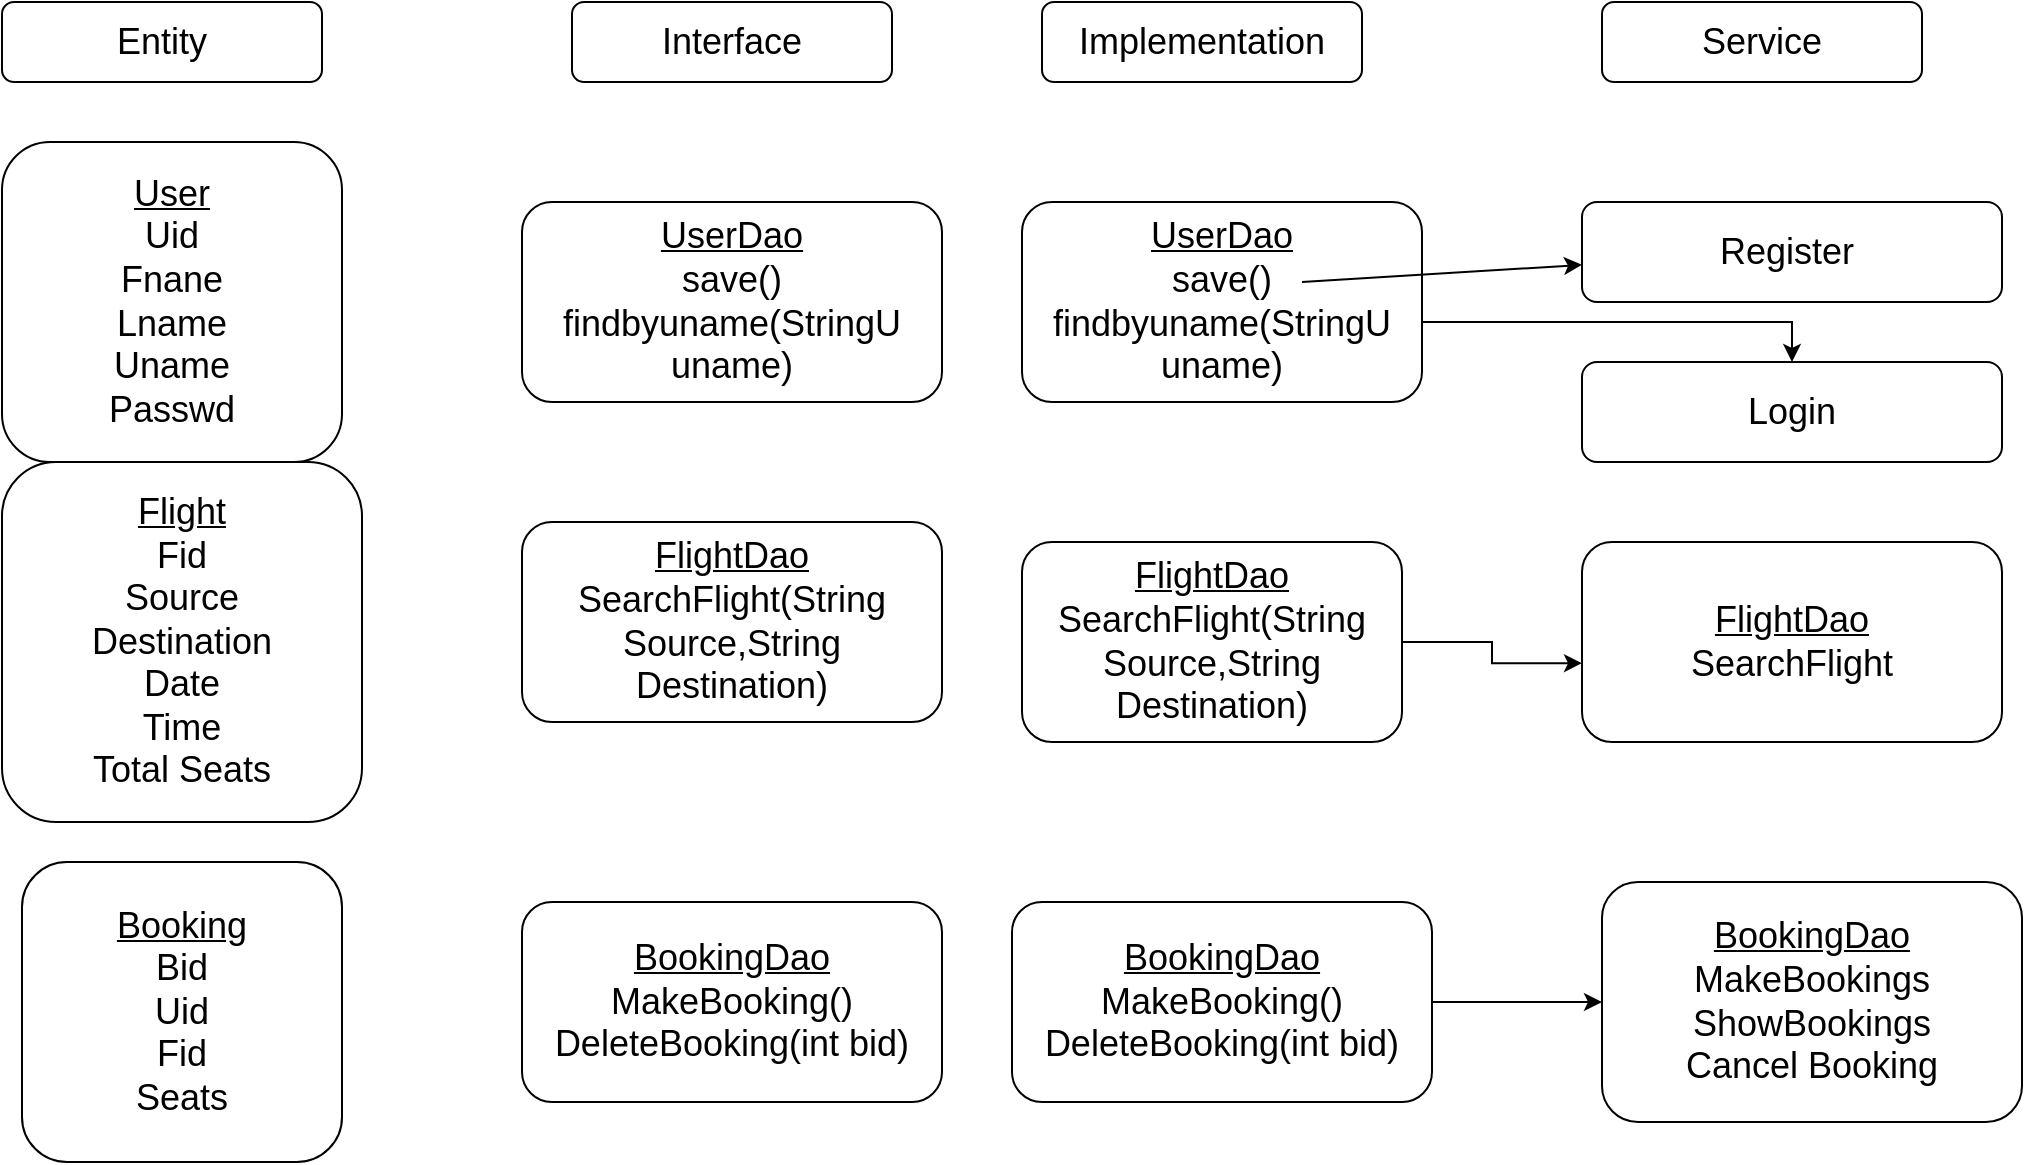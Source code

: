 <mxfile version="14.9.6" type="github"><diagram id="IDotKPu__RkwIuPCEFZH" name="Page-1"><mxGraphModel dx="1483" dy="781" grid="1" gridSize="10" guides="1" tooltips="1" connect="1" arrows="1" fold="1" page="1" pageScale="1" pageWidth="850" pageHeight="1100" math="0" shadow="0"><root><mxCell id="0"/><mxCell id="1" parent="0"/><mxCell id="pJyNUF4zPfOHuS0AD-8s-1" value="&lt;font style=&quot;font-size: 18px&quot;&gt;Entity&lt;/font&gt;" style="rounded=1;whiteSpace=wrap;html=1;" vertex="1" parent="1"><mxGeometry x="40" y="100" width="160" height="40" as="geometry"/></mxCell><mxCell id="pJyNUF4zPfOHuS0AD-8s-2" value="&lt;font style=&quot;font-size: 18px&quot;&gt;Interface&lt;/font&gt;&lt;span style=&quot;color: rgba(0 , 0 , 0 , 0) ; font-family: monospace ; font-size: 0px&quot;&gt;%3CmxGraphModel%3E%3Croot%3E%3CmxCell%20id%3D%220%22%2F%3E%3CmxCell%20id%3D%221%22%20parent%3D%220%22%2F%3E%3CmxCell%20id%3D%222%22%20value%3D%22%26lt%3Bfont%20style%3D%26quot%3Bfont-size%3A%2018px%26quot%3B%26gt%3BEntity%26lt%3B%2Ffont%26gt%3B%22%20style%3D%22rounded%3D1%3BwhiteSpace%3Dwrap%3Bhtml%3D1%3B%22%20vertex%3D%221%22%20parent%3D%221%22%3E%3CmxGeometry%20x%3D%2240%22%20y%3D%2280%22%20width%3D%22160%22%20height%3D%2240%22%20as%3D%22geometry%22%2F%3E%3C%2FmxCell%3E%3C%2Froot%3E%3C%2FmxGraphModel%3E&lt;/span&gt;" style="rounded=1;whiteSpace=wrap;html=1;" vertex="1" parent="1"><mxGeometry x="325" y="100" width="160" height="40" as="geometry"/></mxCell><mxCell id="pJyNUF4zPfOHuS0AD-8s-3" value="&lt;span style=&quot;font-size: 18px&quot;&gt;Implementation&lt;/span&gt;&lt;span style=&quot;color: rgba(0 , 0 , 0 , 0) ; font-family: monospace ; font-size: 0px&quot;&gt;%3CmxGraphModel%3E%3Croot%3E%3CmxCell%20id%3D%220%22%2F%3E%3CmxCell%20id%3D%221%22%20parent%3D%220%22%2F%3E%3CmxCell%20id%3D%222%22%20value%3D%22%26lt%3Bfont%20style%3D%26quot%3Bfont-size%3A%2018px%26quot%3B%26gt%3BInterface%26lt%3B%2Ffont%26gt%3B%26lt%3Bspan%20style%3D%26quot%3Bcolor%3A%20rgba(0%20%2C%200%20%2C%200%20%2C%200)%20%3B%20font-family%3A%20monospace%20%3B%20font-size%3A%200px%26quot%3B%26gt%3B%253CmxGraphModel%253E%253Croot%253E%253CmxCell%2520id%253D%25220%2522%252F%253E%253CmxCell%2520id%253D%25221%2522%2520parent%253D%25220%2522%252F%253E%253CmxCell%2520id%253D%25222%2522%2520value%253D%2522%2526lt%253Bfont%2520style%253D%2526quot%253Bfont-size%253A%252018px%2526quot%253B%2526gt%253BEntity%2526lt%253B%252Ffont%2526gt%253B%2522%2520style%253D%2522rounded%253D1%253BwhiteSpace%253Dwrap%253Bhtml%253D1%253B%2522%2520vertex%253D%25221%2522%2520parent%253D%25221%2522%253E%253CmxGeometry%2520x%253D%252240%2522%2520y%253D%252280%2522%2520width%253D%2522160%2522%2520height%253D%252240%2522%2520as%253D%2522geometry%2522%252F%253E%253C%252FmxCell%253E%253C%252Froot%253E%253C%252FmxGraphModel%253E%26lt%3B%2Fspan%26gt%3B%22%20style%3D%22rounded%3D1%3BwhiteSpace%3Dwrap%3Bhtml%3D1%3B%22%20vertex%3D%221%22%20parent%3D%221%22%3E%3CmxGeometry%20x%3D%22265%22%20y%3D%2280%22%20width%3D%22160%22%20height%3D%2240%22%20as%3D%22geometry%22%2F%3E%3C%2FmxCell%3E%3C%2Froot%3E%3C%2FmxGraphModel%3E&lt;/span&gt;" style="rounded=1;whiteSpace=wrap;html=1;" vertex="1" parent="1"><mxGeometry x="560" y="100" width="160" height="40" as="geometry"/></mxCell><mxCell id="pJyNUF4zPfOHuS0AD-8s-4" value="&lt;span style=&quot;font-size: 18px&quot;&gt;Service&lt;/span&gt;" style="rounded=1;whiteSpace=wrap;html=1;" vertex="1" parent="1"><mxGeometry x="840" y="100" width="160" height="40" as="geometry"/></mxCell><mxCell id="pJyNUF4zPfOHuS0AD-8s-5" value="&lt;font style=&quot;font-size: 18px&quot;&gt;&lt;u&gt;User&lt;br&gt;&lt;/u&gt;Uid&lt;br&gt;Fnane&lt;br&gt;Lname&lt;br&gt;Uname&lt;br&gt;Passwd&lt;br&gt;&lt;/font&gt;" style="rounded=1;whiteSpace=wrap;html=1;" vertex="1" parent="1"><mxGeometry x="40" y="170" width="170" height="160" as="geometry"/></mxCell><mxCell id="pJyNUF4zPfOHuS0AD-8s-8" value="&lt;font style=&quot;font-size: 18px&quot;&gt;&lt;u&gt;UserDao&lt;/u&gt;&lt;br&gt;save()&lt;br&gt;findbyuname(StringU uname)&lt;br&gt;&lt;/font&gt;" style="rounded=1;whiteSpace=wrap;html=1;" vertex="1" parent="1"><mxGeometry x="300" y="200" width="210" height="100" as="geometry"/></mxCell><mxCell id="pJyNUF4zPfOHuS0AD-8s-10" value="&lt;font style=&quot;font-size: 18px&quot;&gt;&lt;u&gt;UserDao&lt;/u&gt;&lt;br&gt;save()&lt;br&gt;findbyuname(StringU uname)&lt;br&gt;&lt;/font&gt;" style="rounded=1;whiteSpace=wrap;html=1;" vertex="1" parent="1"><mxGeometry x="550" y="200" width="200" height="100" as="geometry"/></mxCell><mxCell id="pJyNUF4zPfOHuS0AD-8s-20" value="" style="edgeStyle=orthogonalEdgeStyle;rounded=0;orthogonalLoop=1;jettySize=auto;html=1;" edge="1" parent="1" source="pJyNUF4zPfOHuS0AD-8s-10" target="pJyNUF4zPfOHuS0AD-8s-21"><mxGeometry relative="1" as="geometry"><mxPoint x="700" y="240" as="sourcePoint"/><mxPoint x="730" y="260" as="targetPoint"/><Array as="points"><mxPoint x="730" y="250"/><mxPoint x="730" y="260"/><mxPoint x="935" y="260"/></Array></mxGeometry></mxCell><mxCell id="pJyNUF4zPfOHuS0AD-8s-11" value="&lt;font style=&quot;font-size: 18px&quot;&gt;Register&amp;nbsp;&lt;br&gt;&lt;/font&gt;" style="rounded=1;whiteSpace=wrap;html=1;" vertex="1" parent="1"><mxGeometry x="830" y="200" width="210" height="50" as="geometry"/></mxCell><mxCell id="pJyNUF4zPfOHuS0AD-8s-12" value="&lt;font style=&quot;font-size: 18px&quot;&gt;&lt;u&gt;Flight&lt;br&gt;&lt;/u&gt;Fid&lt;br&gt;Source&lt;br&gt;Destination&lt;br&gt;Date&lt;br&gt;Time&lt;br&gt;Total Seats&lt;br&gt;&lt;/font&gt;" style="rounded=1;whiteSpace=wrap;html=1;" vertex="1" parent="1"><mxGeometry x="40" y="330" width="180" height="180" as="geometry"/></mxCell><mxCell id="pJyNUF4zPfOHuS0AD-8s-13" value="&lt;font style=&quot;font-size: 18px&quot;&gt;&lt;u&gt;FlightDao&lt;/u&gt;&lt;br&gt;SearchFlight(String Source,String Destination)&lt;br&gt;&lt;/font&gt;" style="rounded=1;whiteSpace=wrap;html=1;" vertex="1" parent="1"><mxGeometry x="300" y="360" width="210" height="100" as="geometry"/></mxCell><mxCell id="pJyNUF4zPfOHuS0AD-8s-23" style="edgeStyle=orthogonalEdgeStyle;rounded=0;orthogonalLoop=1;jettySize=auto;html=1;entryX=0;entryY=0.606;entryDx=0;entryDy=0;entryPerimeter=0;" edge="1" parent="1" source="pJyNUF4zPfOHuS0AD-8s-14" target="pJyNUF4zPfOHuS0AD-8s-15"><mxGeometry relative="1" as="geometry"/></mxCell><mxCell id="pJyNUF4zPfOHuS0AD-8s-14" value="&lt;font style=&quot;font-size: 18px&quot;&gt;&lt;u&gt;FlightDao&lt;/u&gt;&lt;br&gt;SearchFlight(String Source,String Destination)&lt;br&gt;&lt;/font&gt;" style="rounded=1;whiteSpace=wrap;html=1;" vertex="1" parent="1"><mxGeometry x="550" y="370" width="190" height="100" as="geometry"/></mxCell><mxCell id="pJyNUF4zPfOHuS0AD-8s-15" value="&lt;font style=&quot;font-size: 18px&quot;&gt;&lt;u&gt;FlightDao&lt;/u&gt;&lt;br&gt;SearchFlight&lt;br&gt;&lt;/font&gt;" style="rounded=1;whiteSpace=wrap;html=1;" vertex="1" parent="1"><mxGeometry x="830" y="370" width="210" height="100" as="geometry"/></mxCell><mxCell id="pJyNUF4zPfOHuS0AD-8s-16" value="&lt;font style=&quot;font-size: 18px&quot;&gt;&lt;u&gt;Booking&lt;/u&gt;&lt;br&gt;Bid&lt;br&gt;Uid&lt;br&gt;Fid&lt;br&gt;Seats&lt;br&gt;&lt;/font&gt;" style="rounded=1;whiteSpace=wrap;html=1;" vertex="1" parent="1"><mxGeometry x="50" y="530" width="160" height="150" as="geometry"/></mxCell><mxCell id="pJyNUF4zPfOHuS0AD-8s-19" value="" style="endArrow=classic;html=1;" edge="1" parent="1" target="pJyNUF4zPfOHuS0AD-8s-11"><mxGeometry width="50" height="50" relative="1" as="geometry"><mxPoint x="690" y="240" as="sourcePoint"/><mxPoint x="650" y="170" as="targetPoint"/></mxGeometry></mxCell><mxCell id="pJyNUF4zPfOHuS0AD-8s-21" value="&lt;font style=&quot;font-size: 18px&quot;&gt;Login&lt;br&gt;&lt;/font&gt;" style="rounded=1;whiteSpace=wrap;html=1;" vertex="1" parent="1"><mxGeometry x="830" y="280" width="210" height="50" as="geometry"/></mxCell><mxCell id="pJyNUF4zPfOHuS0AD-8s-24" value="&lt;font style=&quot;font-size: 18px&quot;&gt;&lt;u&gt;BookingDao&lt;/u&gt;&lt;br&gt;MakeBooking()&lt;br&gt;DeleteBooking(int bid)&lt;br&gt;&lt;/font&gt;" style="rounded=1;whiteSpace=wrap;html=1;" vertex="1" parent="1"><mxGeometry x="300" y="550" width="210" height="100" as="geometry"/></mxCell><mxCell id="pJyNUF4zPfOHuS0AD-8s-28" style="edgeStyle=orthogonalEdgeStyle;rounded=0;orthogonalLoop=1;jettySize=auto;html=1;" edge="1" parent="1" source="pJyNUF4zPfOHuS0AD-8s-26" target="pJyNUF4zPfOHuS0AD-8s-27"><mxGeometry relative="1" as="geometry"/></mxCell><mxCell id="pJyNUF4zPfOHuS0AD-8s-26" value="&lt;font style=&quot;font-size: 18px&quot;&gt;&lt;u&gt;BookingDao&lt;/u&gt;&lt;br&gt;MakeBooking()&lt;br&gt;DeleteBooking(int bid)&lt;br&gt;&lt;/font&gt;" style="rounded=1;whiteSpace=wrap;html=1;" vertex="1" parent="1"><mxGeometry x="545" y="550" width="210" height="100" as="geometry"/></mxCell><mxCell id="pJyNUF4zPfOHuS0AD-8s-27" value="&lt;font style=&quot;font-size: 18px&quot;&gt;&lt;u&gt;BookingDao&lt;/u&gt;&lt;br&gt;MakeBookings&lt;br&gt;ShowBookings&lt;br&gt;Cancel Booking&lt;br&gt;&lt;/font&gt;" style="rounded=1;whiteSpace=wrap;html=1;" vertex="1" parent="1"><mxGeometry x="840" y="540" width="210" height="120" as="geometry"/></mxCell></root></mxGraphModel></diagram></mxfile>